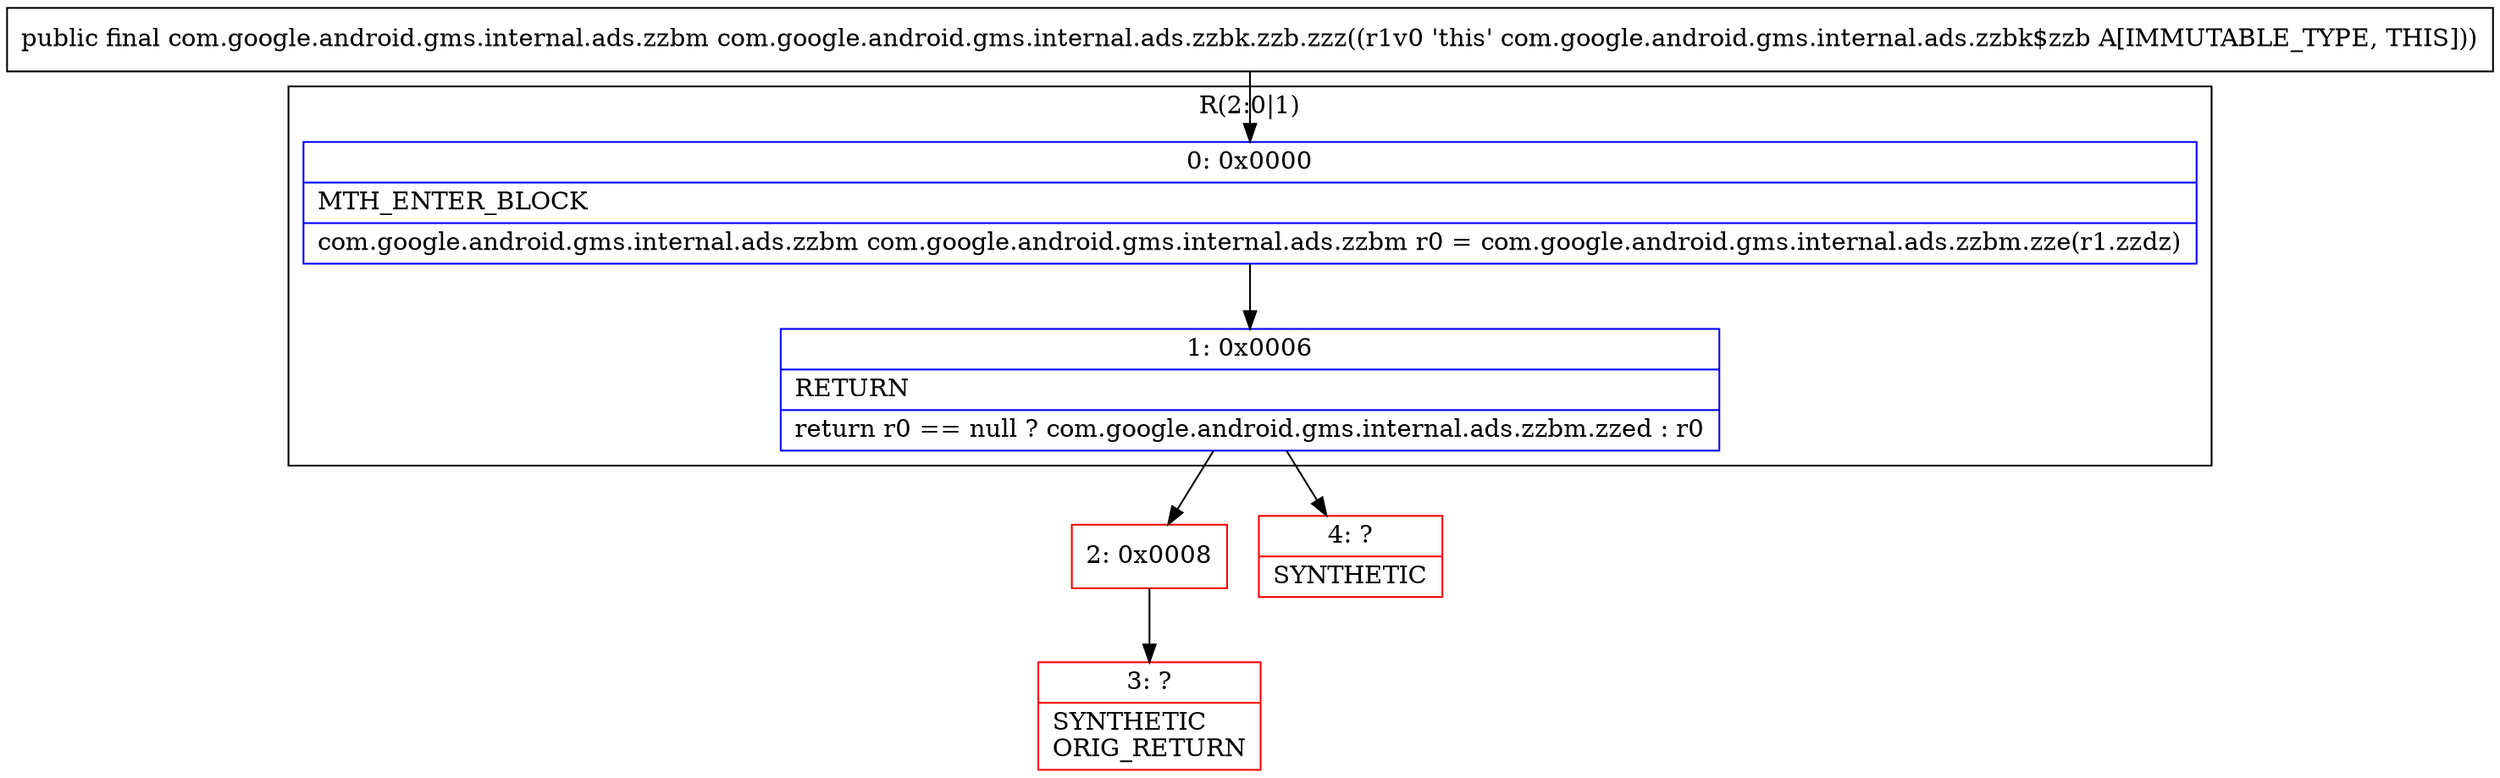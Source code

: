digraph "CFG forcom.google.android.gms.internal.ads.zzbk.zzb.zzz()Lcom\/google\/android\/gms\/internal\/ads\/zzbm;" {
subgraph cluster_Region_1371352991 {
label = "R(2:0|1)";
node [shape=record,color=blue];
Node_0 [shape=record,label="{0\:\ 0x0000|MTH_ENTER_BLOCK\l|com.google.android.gms.internal.ads.zzbm com.google.android.gms.internal.ads.zzbm r0 = com.google.android.gms.internal.ads.zzbm.zze(r1.zzdz)\l}"];
Node_1 [shape=record,label="{1\:\ 0x0006|RETURN\l|return r0 == null ? com.google.android.gms.internal.ads.zzbm.zzed : r0\l}"];
}
Node_2 [shape=record,color=red,label="{2\:\ 0x0008}"];
Node_3 [shape=record,color=red,label="{3\:\ ?|SYNTHETIC\lORIG_RETURN\l}"];
Node_4 [shape=record,color=red,label="{4\:\ ?|SYNTHETIC\l}"];
MethodNode[shape=record,label="{public final com.google.android.gms.internal.ads.zzbm com.google.android.gms.internal.ads.zzbk.zzb.zzz((r1v0 'this' com.google.android.gms.internal.ads.zzbk$zzb A[IMMUTABLE_TYPE, THIS])) }"];
MethodNode -> Node_0;
Node_0 -> Node_1;
Node_1 -> Node_2;
Node_1 -> Node_4;
Node_2 -> Node_3;
}

